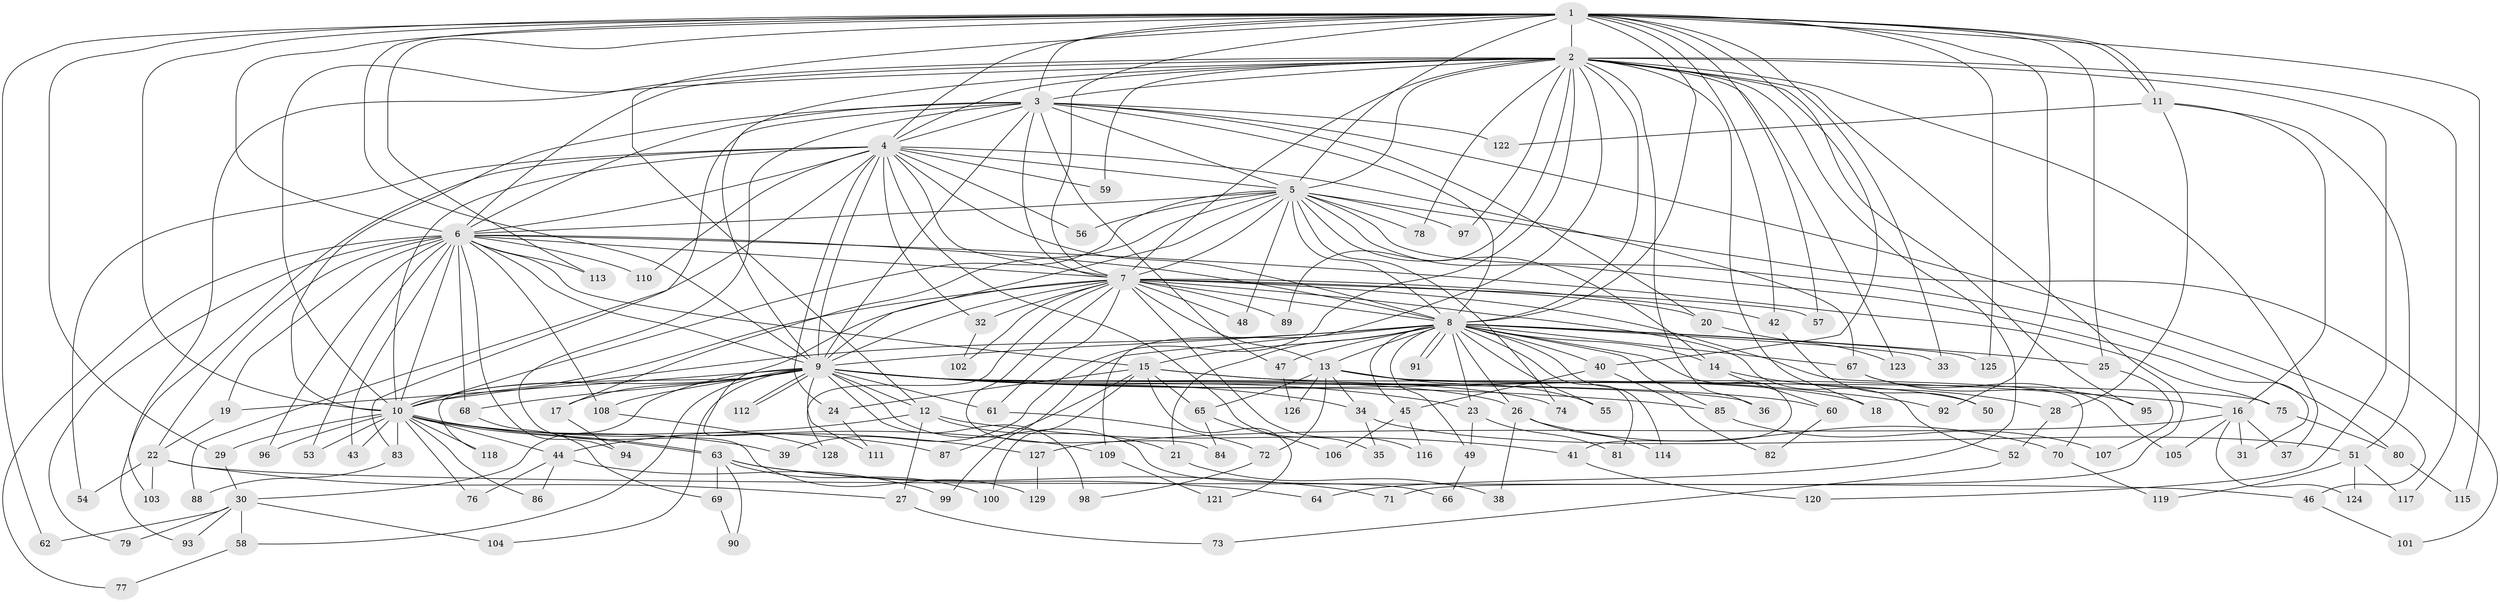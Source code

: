 // coarse degree distribution, {22: 0.0392156862745098, 1: 0.21568627450980393, 2: 0.49019607843137253, 3: 0.0784313725490196, 4: 0.058823529411764705, 6: 0.0392156862745098, 5: 0.0196078431372549, 8: 0.0196078431372549, 19: 0.0392156862745098}
// Generated by graph-tools (version 1.1) at 2025/47/03/04/25 21:47:21]
// undirected, 129 vertices, 283 edges
graph export_dot {
graph [start="1"]
  node [color=gray90,style=filled];
  1;
  2;
  3;
  4;
  5;
  6;
  7;
  8;
  9;
  10;
  11;
  12;
  13;
  14;
  15;
  16;
  17;
  18;
  19;
  20;
  21;
  22;
  23;
  24;
  25;
  26;
  27;
  28;
  29;
  30;
  31;
  32;
  33;
  34;
  35;
  36;
  37;
  38;
  39;
  40;
  41;
  42;
  43;
  44;
  45;
  46;
  47;
  48;
  49;
  50;
  51;
  52;
  53;
  54;
  55;
  56;
  57;
  58;
  59;
  60;
  61;
  62;
  63;
  64;
  65;
  66;
  67;
  68;
  69;
  70;
  71;
  72;
  73;
  74;
  75;
  76;
  77;
  78;
  79;
  80;
  81;
  82;
  83;
  84;
  85;
  86;
  87;
  88;
  89;
  90;
  91;
  92;
  93;
  94;
  95;
  96;
  97;
  98;
  99;
  100;
  101;
  102;
  103;
  104;
  105;
  106;
  107;
  108;
  109;
  110;
  111;
  112;
  113;
  114;
  115;
  116;
  117;
  118;
  119;
  120;
  121;
  122;
  123;
  124;
  125;
  126;
  127;
  128;
  129;
  1 -- 2;
  1 -- 3;
  1 -- 4;
  1 -- 5;
  1 -- 6;
  1 -- 7;
  1 -- 8;
  1 -- 9;
  1 -- 10;
  1 -- 11;
  1 -- 11;
  1 -- 12;
  1 -- 25;
  1 -- 29;
  1 -- 33;
  1 -- 40;
  1 -- 42;
  1 -- 57;
  1 -- 62;
  1 -- 92;
  1 -- 113;
  1 -- 115;
  1 -- 125;
  2 -- 3;
  2 -- 4;
  2 -- 5;
  2 -- 6;
  2 -- 7;
  2 -- 8;
  2 -- 9;
  2 -- 10;
  2 -- 18;
  2 -- 36;
  2 -- 37;
  2 -- 39;
  2 -- 59;
  2 -- 64;
  2 -- 71;
  2 -- 78;
  2 -- 89;
  2 -- 93;
  2 -- 95;
  2 -- 97;
  2 -- 109;
  2 -- 117;
  2 -- 120;
  2 -- 123;
  3 -- 4;
  3 -- 5;
  3 -- 6;
  3 -- 7;
  3 -- 8;
  3 -- 9;
  3 -- 10;
  3 -- 20;
  3 -- 46;
  3 -- 47;
  3 -- 83;
  3 -- 122;
  3 -- 129;
  4 -- 5;
  4 -- 6;
  4 -- 7;
  4 -- 8;
  4 -- 9;
  4 -- 10;
  4 -- 24;
  4 -- 32;
  4 -- 35;
  4 -- 54;
  4 -- 56;
  4 -- 59;
  4 -- 67;
  4 -- 88;
  4 -- 103;
  4 -- 110;
  5 -- 6;
  5 -- 7;
  5 -- 8;
  5 -- 9;
  5 -- 10;
  5 -- 14;
  5 -- 17;
  5 -- 31;
  5 -- 48;
  5 -- 56;
  5 -- 74;
  5 -- 78;
  5 -- 80;
  5 -- 97;
  5 -- 101;
  6 -- 7;
  6 -- 8;
  6 -- 9;
  6 -- 10;
  6 -- 15;
  6 -- 19;
  6 -- 22;
  6 -- 43;
  6 -- 53;
  6 -- 68;
  6 -- 75;
  6 -- 77;
  6 -- 79;
  6 -- 94;
  6 -- 96;
  6 -- 108;
  6 -- 110;
  6 -- 113;
  7 -- 8;
  7 -- 9;
  7 -- 10;
  7 -- 13;
  7 -- 20;
  7 -- 32;
  7 -- 42;
  7 -- 48;
  7 -- 52;
  7 -- 57;
  7 -- 61;
  7 -- 70;
  7 -- 84;
  7 -- 89;
  7 -- 102;
  7 -- 116;
  7 -- 127;
  7 -- 128;
  8 -- 9;
  8 -- 10;
  8 -- 13;
  8 -- 14;
  8 -- 15;
  8 -- 21;
  8 -- 23;
  8 -- 25;
  8 -- 26;
  8 -- 33;
  8 -- 40;
  8 -- 41;
  8 -- 45;
  8 -- 47;
  8 -- 49;
  8 -- 55;
  8 -- 67;
  8 -- 81;
  8 -- 85;
  8 -- 91;
  8 -- 91;
  8 -- 99;
  8 -- 114;
  8 -- 125;
  9 -- 10;
  9 -- 12;
  9 -- 16;
  9 -- 17;
  9 -- 19;
  9 -- 23;
  9 -- 26;
  9 -- 30;
  9 -- 34;
  9 -- 36;
  9 -- 58;
  9 -- 60;
  9 -- 61;
  9 -- 66;
  9 -- 68;
  9 -- 74;
  9 -- 85;
  9 -- 98;
  9 -- 104;
  9 -- 108;
  9 -- 111;
  9 -- 112;
  9 -- 112;
  9 -- 118;
  10 -- 29;
  10 -- 39;
  10 -- 43;
  10 -- 44;
  10 -- 53;
  10 -- 63;
  10 -- 63;
  10 -- 76;
  10 -- 83;
  10 -- 86;
  10 -- 87;
  10 -- 96;
  10 -- 109;
  10 -- 118;
  11 -- 16;
  11 -- 28;
  11 -- 51;
  11 -- 122;
  12 -- 21;
  12 -- 27;
  12 -- 41;
  12 -- 44;
  13 -- 34;
  13 -- 50;
  13 -- 55;
  13 -- 65;
  13 -- 72;
  13 -- 75;
  13 -- 126;
  14 -- 28;
  14 -- 60;
  15 -- 18;
  15 -- 24;
  15 -- 65;
  15 -- 87;
  15 -- 92;
  15 -- 100;
  15 -- 121;
  16 -- 31;
  16 -- 37;
  16 -- 105;
  16 -- 124;
  16 -- 127;
  17 -- 94;
  19 -- 22;
  20 -- 123;
  21 -- 38;
  22 -- 27;
  22 -- 46;
  22 -- 54;
  22 -- 103;
  23 -- 49;
  23 -- 81;
  24 -- 111;
  25 -- 107;
  26 -- 38;
  26 -- 70;
  26 -- 114;
  27 -- 73;
  28 -- 52;
  29 -- 30;
  30 -- 58;
  30 -- 62;
  30 -- 79;
  30 -- 93;
  30 -- 104;
  32 -- 102;
  34 -- 35;
  34 -- 51;
  40 -- 45;
  40 -- 82;
  41 -- 120;
  42 -- 50;
  44 -- 76;
  44 -- 86;
  44 -- 99;
  45 -- 106;
  45 -- 116;
  46 -- 101;
  47 -- 126;
  49 -- 66;
  51 -- 117;
  51 -- 119;
  51 -- 124;
  52 -- 73;
  58 -- 77;
  60 -- 82;
  61 -- 72;
  63 -- 64;
  63 -- 69;
  63 -- 71;
  63 -- 90;
  63 -- 100;
  65 -- 84;
  65 -- 106;
  67 -- 95;
  67 -- 105;
  68 -- 69;
  69 -- 90;
  70 -- 119;
  72 -- 98;
  75 -- 80;
  80 -- 115;
  83 -- 88;
  85 -- 107;
  108 -- 128;
  109 -- 121;
  127 -- 129;
}
